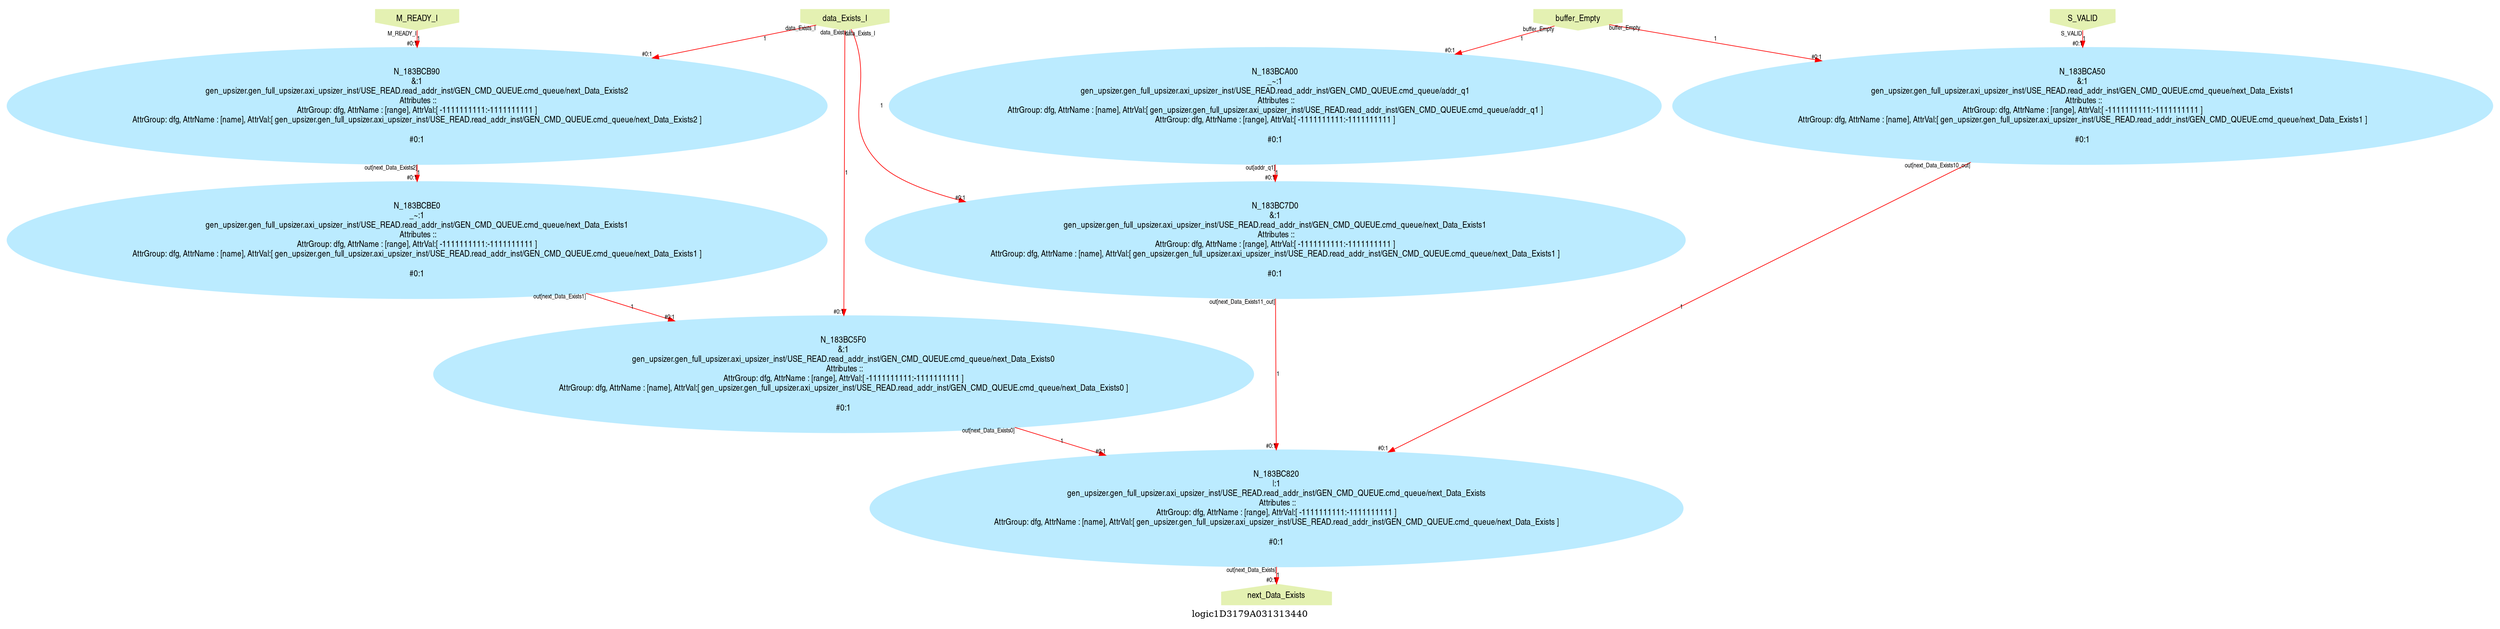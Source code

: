 digraph logic1D3179A031313440 {
graph [label="logic1D3179A031313440", margin="0.1,0.1", size="100,100", ranksep=0.1, splines=true];
node [style=filled, color="#ffee80", fontname=helveticanarrow];
edge [color="#ff0000", fontsize=10, fontname=helveticanarrow];
{ rank = source;logic1D3179A031313440_buffer_Empty [label="buffer_Empty", shape=invhouse, color="#e4f1b2"];
logic1D3179A031313440_S_VALID [label="S_VALID", shape=invhouse, color="#e4f1b2"];
logic1D3179A031313440_data_Exists_I [label="data_Exists_I", shape=invhouse, color="#e4f1b2"];
logic1D3179A031313440_M_READY_I [label="M_READY_I", shape=invhouse, color="#e4f1b2"];
}
{ rank = sink;logic1D3179A031313440_next_Data_Exists [label="next_Data_Exists", shape=house, color="#e4f1b2"];
}
N_183BC820 [label="N_183BC820\n|:1\ngen_upsizer.gen_full_upsizer.axi_upsizer_inst/USE_READ.read_addr_inst/GEN_CMD_QUEUE.cmd_queue/next_Data_Exists\n Attributes ::\nAttrGroup: dfg, AttrName : [range], AttrVal:[ -1111111111:-1111111111 ]\nAttrGroup: dfg, AttrName : [name], AttrVal:[ gen_upsizer.gen_full_upsizer.axi_upsizer_inst/USE_READ.read_addr_inst/GEN_CMD_QUEUE.cmd_queue/next_Data_Exists ]\n\n#0:1\n", color="#bbebff"];
N_183BC7D0 [label="N_183BC7D0\n&:1\ngen_upsizer.gen_full_upsizer.axi_upsizer_inst/USE_READ.read_addr_inst/GEN_CMD_QUEUE.cmd_queue/next_Data_Exists1\n Attributes ::\nAttrGroup: dfg, AttrName : [range], AttrVal:[ -1111111111:-1111111111 ]\nAttrGroup: dfg, AttrName : [name], AttrVal:[ gen_upsizer.gen_full_upsizer.axi_upsizer_inst/USE_READ.read_addr_inst/GEN_CMD_QUEUE.cmd_queue/next_Data_Exists1 ]\n\n#0:1\n", color="#bbebff"];
N_183BC5F0 [label="N_183BC5F0\n&:1\ngen_upsizer.gen_full_upsizer.axi_upsizer_inst/USE_READ.read_addr_inst/GEN_CMD_QUEUE.cmd_queue/next_Data_Exists0\n Attributes ::\nAttrGroup: dfg, AttrName : [range], AttrVal:[ -1111111111:-1111111111 ]\nAttrGroup: dfg, AttrName : [name], AttrVal:[ gen_upsizer.gen_full_upsizer.axi_upsizer_inst/USE_READ.read_addr_inst/GEN_CMD_QUEUE.cmd_queue/next_Data_Exists0 ]\n\n#0:1\n", color="#bbebff"];
N_183BCBE0 [label="N_183BCBE0\n_~:1\ngen_upsizer.gen_full_upsizer.axi_upsizer_inst/USE_READ.read_addr_inst/GEN_CMD_QUEUE.cmd_queue/next_Data_Exists1\n Attributes ::\nAttrGroup: dfg, AttrName : [range], AttrVal:[ -1111111111:-1111111111 ]\nAttrGroup: dfg, AttrName : [name], AttrVal:[ gen_upsizer.gen_full_upsizer.axi_upsizer_inst/USE_READ.read_addr_inst/GEN_CMD_QUEUE.cmd_queue/next_Data_Exists1 ]\n\n#0:1\n", color="#bbebff"];
N_183BCB90 [label="N_183BCB90\n&:1\ngen_upsizer.gen_full_upsizer.axi_upsizer_inst/USE_READ.read_addr_inst/GEN_CMD_QUEUE.cmd_queue/next_Data_Exists2\n Attributes ::\nAttrGroup: dfg, AttrName : [range], AttrVal:[ -1111111111:-1111111111 ]\nAttrGroup: dfg, AttrName : [name], AttrVal:[ gen_upsizer.gen_full_upsizer.axi_upsizer_inst/USE_READ.read_addr_inst/GEN_CMD_QUEUE.cmd_queue/next_Data_Exists2 ]\n\n#0:1\n", color="#bbebff"];
N_183BCA50 [label="N_183BCA50\n&:1\ngen_upsizer.gen_full_upsizer.axi_upsizer_inst/USE_READ.read_addr_inst/GEN_CMD_QUEUE.cmd_queue/next_Data_Exists1\n Attributes ::\nAttrGroup: dfg, AttrName : [range], AttrVal:[ -1111111111:-1111111111 ]\nAttrGroup: dfg, AttrName : [name], AttrVal:[ gen_upsizer.gen_full_upsizer.axi_upsizer_inst/USE_READ.read_addr_inst/GEN_CMD_QUEUE.cmd_queue/next_Data_Exists1 ]\n\n#0:1\n", color="#bbebff"];
N_183BCA00 [label="N_183BCA00\n_~:1\ngen_upsizer.gen_full_upsizer.axi_upsizer_inst/USE_READ.read_addr_inst/GEN_CMD_QUEUE.cmd_queue/addr_q1\n Attributes ::\nAttrGroup: dfg, AttrName : [name], AttrVal:[ gen_upsizer.gen_full_upsizer.axi_upsizer_inst/USE_READ.read_addr_inst/GEN_CMD_QUEUE.cmd_queue/addr_q1 ]\nAttrGroup: dfg, AttrName : [range], AttrVal:[ -1111111111:-1111111111 ]\n\n#0:1\n", color="#bbebff"];
N_183BC7D0 -> N_183BC820 [label="1", taillabel=<out[next_Data_Exists11_out]>, headlabel=<A>, headlabel=<#0:1>];
N_183BCA00 -> N_183BC7D0 [label="1", taillabel=<out[addr_q1]>, headlabel=<B>, headlabel=<#0:1>];
N_183BC5F0 -> N_183BC820 [label="1", taillabel=<out[next_Data_Exists0]>, headlabel=<B>, headlabel=<#0:1>];
N_183BCBE0 -> N_183BC5F0 [label="1", taillabel=<out[next_Data_Exists1]>, headlabel=<B>, headlabel=<#0:1>];
N_183BCB90 -> N_183BCBE0 [label="1", taillabel=<out[next_Data_Exists2]>, headlabel=<in>, headlabel=<#0:1>];
N_183BCA50 -> N_183BC820 [label="1", taillabel=<out[next_Data_Exists10_out]>, headlabel=<P_1D51CB20>, headlabel=<#0:1>];
logic1D3179A031313440_buffer_Empty -> N_183BCA00 [label="1", taillabel=<buffer_Empty>, headlabel=<in>, headlabel=<#0:1>];
logic1D3179A031313440_buffer_Empty -> N_183BCA50 [label="1", taillabel=<buffer_Empty>, headlabel=<A>, headlabel=<#0:1>];
logic1D3179A031313440_S_VALID -> N_183BCA50 [label="1", taillabel=<S_VALID>, headlabel=<B>, headlabel=<#0:1>];
logic1D3179A031313440_data_Exists_I -> N_183BCB90 [label="1", taillabel=<data_Exists_I>, headlabel=<B>, headlabel=<#0:1>];
logic1D3179A031313440_data_Exists_I -> N_183BC5F0 [label="1", taillabel=<data_Exists_I>, headlabel=<A>, headlabel=<#0:1>];
logic1D3179A031313440_data_Exists_I -> N_183BC7D0 [label="1", taillabel=<data_Exists_I>, headlabel=<A>, headlabel=<#0:1>];
logic1D3179A031313440_M_READY_I -> N_183BCB90 [label="1", taillabel=<M_READY_I>, headlabel=<A>, headlabel=<#0:1>];
N_183BC820 -> logic1D3179A031313440_next_Data_Exists [label="1", taillabel=<out[next_Data_Exists]>, headlabel=<next_Data_Exists>, headlabel=<#0:1>];
}
